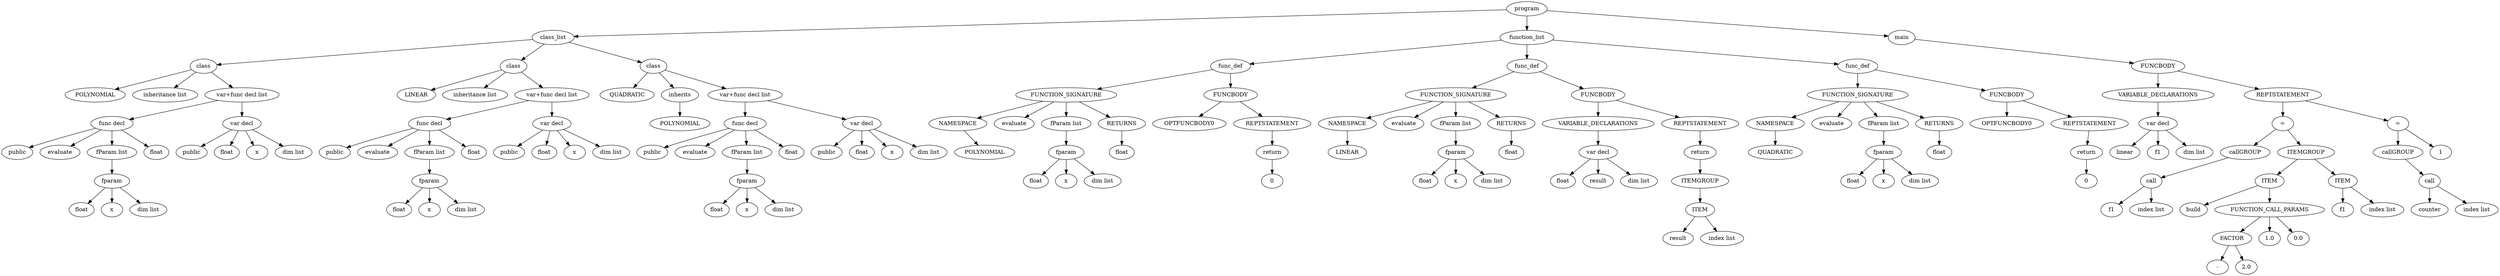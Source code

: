 digraph AST {
0[label="program"]
0->1
0->70
0->153
153[label="main"]
153->154
154[label="FUNCBODY"]
154->155
154->161
161[label="REPTSTATEMENT"]
161->167
161->203
203[label="="]
203->202
203->204
204[label="1"]
202[label="callGROUP"]
202->198
198[label="call"]
198->199
198->200
200[label="index list"]
199[label="counter"]
167[label="="]
167->166
167->193
193[label="ITEMGROUP"]
193->171
193->168
168[label="ITEM"]
168->169
168->170
170[label="index list"]
169[label="f1"]
171[label="ITEM"]
171->172
171->173
173[label="FUNCTION_CALL_PARAMS"]
173->174
173->181
173->186
186[label="0.0"]
181[label="1.0"]
174[label="FACTOR"]
174->175
174->176
176[label="2.0"]
175[label="-"]
172[label="build"]
166[label="callGROUP"]
166->162
162[label="call"]
162->163
162->164
164[label="index list"]
163[label="f1"]
155[label="VARIABLE_DECLARATIONS"]
155->157
157[label="var decl"]
157->156
157->158
157->159
159[label="dim list"]
158[label="f1"]
156[label="linear"]
70[label="function_list"]
70->71
70->95
70->129
129[label="func_def"]
129->130
129->143
143[label="FUNCBODY"]
143->144
143->145
145[label="REPTSTATEMENT"]
145->146
146[label="return"]
146->147
147[label="0"]
144[label="OPTFUNCBODY0"]
130[label="FUNCTION_SIGNATURE"]
130->132
130->133
130->135
130->141
141[label="RETURNS"]
141->142
142[label="float"]
135[label="fParam list"]
135->136
136[label="fparam"]
136->137
136->138
136->139
139[label="dim list"]
138[label="x"]
137[label="float"]
133[label="evaluate"]
132[label="NAMESPACE"]
132->131
131[label="QUADRATIC"]
95[label="func_def"]
95->96
95->109
109[label="FUNCBODY"]
109->110
109->116
116[label="REPTSTATEMENT"]
116->117
117[label="return"]
117->123
123[label="ITEMGROUP"]
123->118
118[label="ITEM"]
118->119
118->120
120[label="index list"]
119[label="result"]
110[label="VARIABLE_DECLARATIONS"]
110->112
112[label="var decl"]
112->111
112->113
112->114
114[label="dim list"]
113[label="result"]
111[label="float"]
96[label="FUNCTION_SIGNATURE"]
96->98
96->99
96->101
96->107
107[label="RETURNS"]
107->108
108[label="float"]
101[label="fParam list"]
101->102
102[label="fparam"]
102->103
102->104
102->105
105[label="dim list"]
104[label="x"]
103[label="float"]
99[label="evaluate"]
98[label="NAMESPACE"]
98->97
97[label="LINEAR"]
71[label="func_def"]
71->72
71->85
85[label="FUNCBODY"]
85->86
85->87
87[label="REPTSTATEMENT"]
87->88
88[label="return"]
88->89
89[label="0"]
86[label="OPTFUNCBODY0"]
72[label="FUNCTION_SIGNATURE"]
72->74
72->75
72->77
72->83
83[label="RETURNS"]
83->84
84[label="float"]
77[label="fParam list"]
77->78
78[label="fparam"]
78->79
78->80
78->81
81[label="dim list"]
80[label="x"]
79[label="float"]
75[label="evaluate"]
74[label="NAMESPACE"]
74->73
73[label="POLYNOMIAL"]
1[label="class_list"]
1->2
1->24
1->46
46[label="class"]
46->47
46->48
46->51
51[label="var+func decl list"]
51->54
51->65
65[label="var decl"]
65->63
65->64
65->66
65->67
67[label="dim list"]
66[label="x"]
64[label="float"]
63[label="public"]
54[label="func decl"]
54->52
54->53
54->55
54->61
61[label="float"]
55[label="fParam list"]
55->56
56[label="fparam"]
56->57
56->58
56->59
59[label="dim list"]
58[label="x"]
57[label="float"]
53[label="evaluate"]
52[label="public"]
48[label="inherits"]
48->49
49[label="POLYNOMIAL"]
47[label="QUADRATIC"]
24[label="class"]
24->25
24->26
24->27
27[label="var+func decl list"]
27->30
27->41
41[label="var decl"]
41->39
41->40
41->42
41->43
43[label="dim list"]
42[label="x"]
40[label="float"]
39[label="public"]
30[label="func decl"]
30->28
30->29
30->31
30->37
37[label="float"]
31[label="fParam list"]
31->32
32[label="fparam"]
32->33
32->34
32->35
35[label="dim list"]
34[label="x"]
33[label="float"]
29[label="evaluate"]
28[label="public"]
26[label="inheritance list"]
25[label="LINEAR"]
2[label="class"]
2->3
2->4
2->5
5[label="var+func decl list"]
5->8
5->19
19[label="var decl"]
19->17
19->18
19->20
19->21
21[label="dim list"]
20[label="x"]
18[label="float"]
17[label="public"]
8[label="func decl"]
8->6
8->7
8->9
8->15
15[label="float"]
9[label="fParam list"]
9->10
10[label="fparam"]
10->11
10->12
10->13
13[label="dim list"]
12[label="x"]
11[label="float"]
7[label="evaluate"]
6[label="public"]
4[label="inheritance list"]
3[label="POLYNOMIAL"]
}
